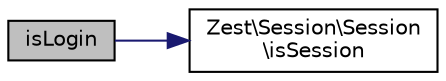 digraph "isLogin"
{
  edge [fontname="Helvetica",fontsize="10",labelfontname="Helvetica",labelfontsize="10"];
  node [fontname="Helvetica",fontsize="10",shape=record];
  rankdir="LR";
  Node12 [label="isLogin",height=0.2,width=0.4,color="black", fillcolor="grey75", style="filled", fontcolor="black"];
  Node12 -> Node13 [color="midnightblue",fontsize="10",style="solid",fontname="Helvetica"];
  Node13 [label="Zest\\Session\\Session\l\\isSession",height=0.2,width=0.4,color="black", fillcolor="white", style="filled",URL="$class_zest_1_1_session_1_1_session.html#a93da4b5810cd219a403be01d51eaf8ec"];
}
